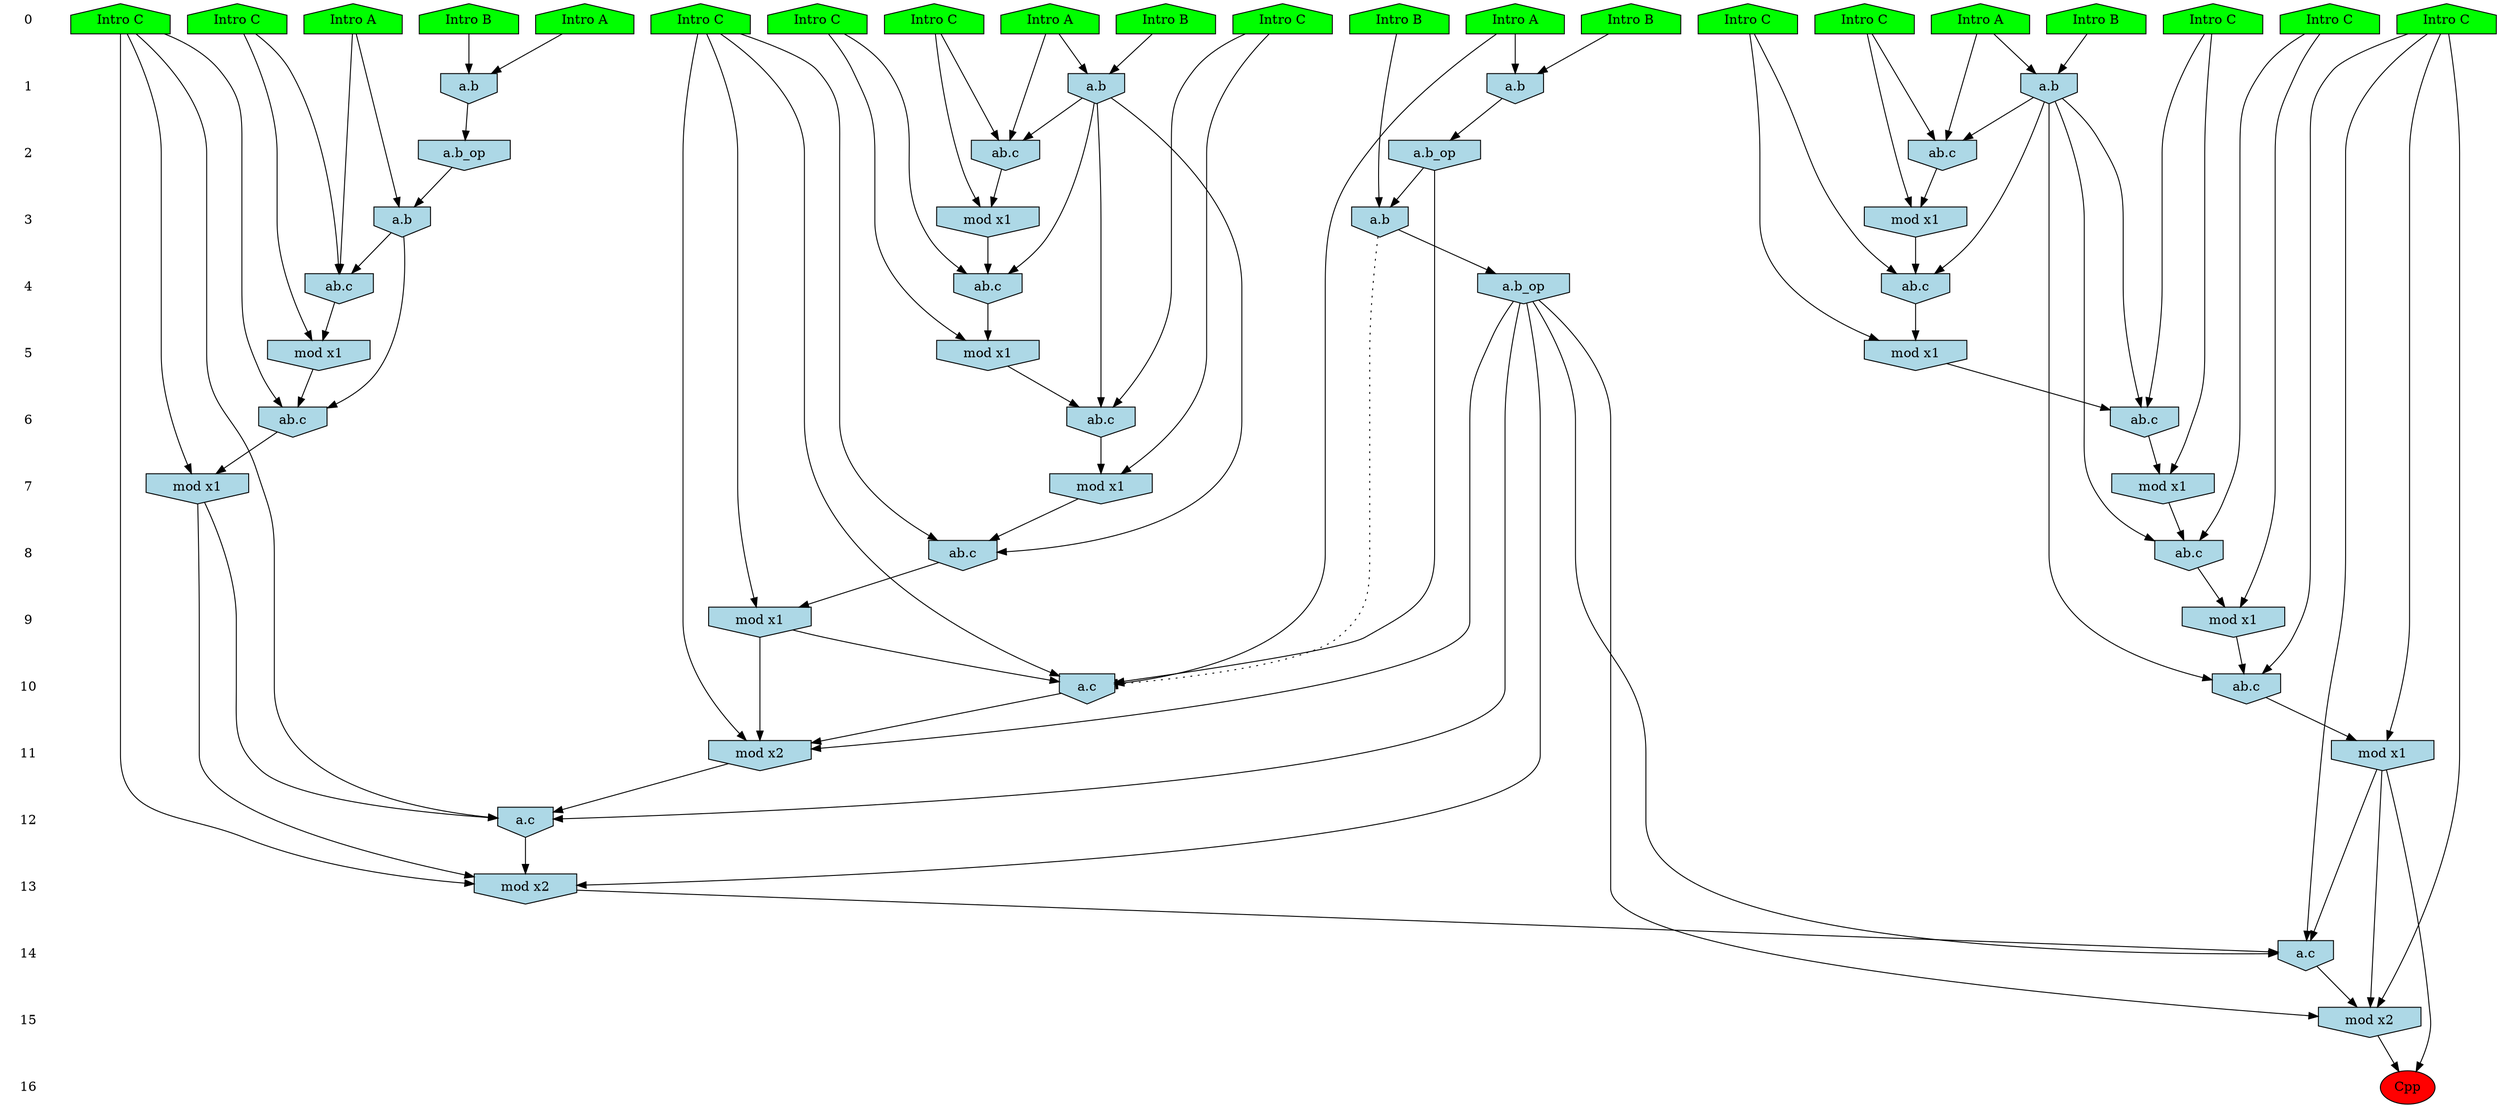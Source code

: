 /* Compression of 1 causal flows obtained in average at 1.637482E+01 t.u */
/* Compressed causal flows were: [2802] */
digraph G{
 ranksep=.5 ; 
{ rank = same ; "0" [shape=plaintext] ; node_1 [label ="Intro B", shape=house, style=filled, fillcolor=green] ;
node_2 [label ="Intro B", shape=house, style=filled, fillcolor=green] ;
node_3 [label ="Intro B", shape=house, style=filled, fillcolor=green] ;
node_4 [label ="Intro A", shape=house, style=filled, fillcolor=green] ;
node_5 [label ="Intro A", shape=house, style=filled, fillcolor=green] ;
node_6 [label ="Intro A", shape=house, style=filled, fillcolor=green] ;
node_7 [label ="Intro A", shape=house, style=filled, fillcolor=green] ;
node_8 [label ="Intro B", shape=house, style=filled, fillcolor=green] ;
node_9 [label ="Intro B", shape=house, style=filled, fillcolor=green] ;
node_10 [label ="Intro A", shape=house, style=filled, fillcolor=green] ;
node_11 [label ="Intro C", shape=house, style=filled, fillcolor=green] ;
node_12 [label ="Intro C", shape=house, style=filled, fillcolor=green] ;
node_13 [label ="Intro C", shape=house, style=filled, fillcolor=green] ;
node_14 [label ="Intro C", shape=house, style=filled, fillcolor=green] ;
node_15 [label ="Intro C", shape=house, style=filled, fillcolor=green] ;
node_16 [label ="Intro C", shape=house, style=filled, fillcolor=green] ;
node_17 [label ="Intro C", shape=house, style=filled, fillcolor=green] ;
node_18 [label ="Intro C", shape=house, style=filled, fillcolor=green] ;
node_19 [label ="Intro C", shape=house, style=filled, fillcolor=green] ;
node_20 [label ="Intro C", shape=house, style=filled, fillcolor=green] ;
node_21 [label ="Intro C", shape=house, style=filled, fillcolor=green] ;
}
{ rank = same ; "1" [shape=plaintext] ; node_22 [label="a.b", shape=invhouse, style=filled, fillcolor = lightblue] ;
node_23 [label="a.b", shape=invhouse, style=filled, fillcolor = lightblue] ;
node_24 [label="a.b", shape=invhouse, style=filled, fillcolor = lightblue] ;
node_31 [label="a.b", shape=invhouse, style=filled, fillcolor = lightblue] ;
}
{ rank = same ; "2" [shape=plaintext] ; node_25 [label="a.b_op", shape=invhouse, style=filled, fillcolor = lightblue] ;
node_26 [label="ab.c", shape=invhouse, style=filled, fillcolor = lightblue] ;
node_27 [label="ab.c", shape=invhouse, style=filled, fillcolor = lightblue] ;
node_41 [label="a.b_op", shape=invhouse, style=filled, fillcolor = lightblue] ;
}
{ rank = same ; "3" [shape=plaintext] ; node_28 [label="mod x1", shape=invhouse, style=filled, fillcolor = lightblue] ;
node_29 [label="mod x1", shape=invhouse, style=filled, fillcolor = lightblue] ;
node_46 [label="a.b", shape=invhouse, style=filled, fillcolor = lightblue] ;
node_47 [label="a.b", shape=invhouse, style=filled, fillcolor = lightblue] ;
}
{ rank = same ; "4" [shape=plaintext] ; node_30 [label="ab.c", shape=invhouse, style=filled, fillcolor = lightblue] ;
node_35 [label="ab.c", shape=invhouse, style=filled, fillcolor = lightblue] ;
node_49 [label="ab.c", shape=invhouse, style=filled, fillcolor = lightblue] ;
node_50 [label="a.b_op", shape=invhouse, style=filled, fillcolor = lightblue] ;
}
{ rank = same ; "5" [shape=plaintext] ; node_32 [label="mod x1", shape=invhouse, style=filled, fillcolor = lightblue] ;
node_39 [label="mod x1", shape=invhouse, style=filled, fillcolor = lightblue] ;
node_52 [label="mod x1", shape=invhouse, style=filled, fillcolor = lightblue] ;
}
{ rank = same ; "6" [shape=plaintext] ; node_33 [label="ab.c", shape=invhouse, style=filled, fillcolor = lightblue] ;
node_40 [label="ab.c", shape=invhouse, style=filled, fillcolor = lightblue] ;
node_53 [label="ab.c", shape=invhouse, style=filled, fillcolor = lightblue] ;
}
{ rank = same ; "7" [shape=plaintext] ; node_34 [label="mod x1", shape=invhouse, style=filled, fillcolor = lightblue] ;
node_42 [label="mod x1", shape=invhouse, style=filled, fillcolor = lightblue] ;
node_54 [label="mod x1", shape=invhouse, style=filled, fillcolor = lightblue] ;
}
{ rank = same ; "8" [shape=plaintext] ; node_36 [label="ab.c", shape=invhouse, style=filled, fillcolor = lightblue] ;
node_43 [label="ab.c", shape=invhouse, style=filled, fillcolor = lightblue] ;
}
{ rank = same ; "9" [shape=plaintext] ; node_37 [label="mod x1", shape=invhouse, style=filled, fillcolor = lightblue] ;
node_44 [label="mod x1", shape=invhouse, style=filled, fillcolor = lightblue] ;
}
{ rank = same ; "10" [shape=plaintext] ; node_38 [label="a.c", shape=invhouse, style=filled, fillcolor = lightblue] ;
node_45 [label="ab.c", shape=invhouse, style=filled, fillcolor = lightblue] ;
}
{ rank = same ; "11" [shape=plaintext] ; node_48 [label="mod x1", shape=invhouse, style=filled, fillcolor = lightblue] ;
node_51 [label="mod x2", shape=invhouse, style=filled, fillcolor = lightblue] ;
}
{ rank = same ; "12" [shape=plaintext] ; node_55 [label="a.c", shape=invhouse, style=filled, fillcolor = lightblue] ;
}
{ rank = same ; "13" [shape=plaintext] ; node_56 [label="mod x2", shape=invhouse, style=filled, fillcolor = lightblue] ;
}
{ rank = same ; "14" [shape=plaintext] ; node_57 [label="a.c", shape=invhouse, style=filled, fillcolor = lightblue] ;
}
{ rank = same ; "15" [shape=plaintext] ; node_58 [label="mod x2", shape=invhouse, style=filled, fillcolor = lightblue] ;
}
{ rank = same ; "16" [shape=plaintext] ; node_59 [label ="Cpp", style=filled, fillcolor=red] ;
}
"0" -> "1" [style="invis"]; 
"1" -> "2" [style="invis"]; 
"2" -> "3" [style="invis"]; 
"3" -> "4" [style="invis"]; 
"4" -> "5" [style="invis"]; 
"5" -> "6" [style="invis"]; 
"6" -> "7" [style="invis"]; 
"7" -> "8" [style="invis"]; 
"8" -> "9" [style="invis"]; 
"9" -> "10" [style="invis"]; 
"10" -> "11" [style="invis"]; 
"11" -> "12" [style="invis"]; 
"12" -> "13" [style="invis"]; 
"13" -> "14" [style="invis"]; 
"14" -> "15" [style="invis"]; 
"15" -> "16" [style="invis"]; 
node_4 -> node_22
node_8 -> node_22
node_1 -> node_23
node_7 -> node_23
node_6 -> node_24
node_9 -> node_24
node_22 -> node_25
node_6 -> node_26
node_19 -> node_26
node_24 -> node_26
node_7 -> node_27
node_17 -> node_27
node_23 -> node_27
node_19 -> node_28
node_26 -> node_28
node_17 -> node_29
node_27 -> node_29
node_14 -> node_30
node_24 -> node_30
node_28 -> node_30
node_3 -> node_31
node_5 -> node_31
node_14 -> node_32
node_30 -> node_32
node_18 -> node_33
node_24 -> node_33
node_32 -> node_33
node_18 -> node_34
node_33 -> node_34
node_20 -> node_35
node_23 -> node_35
node_29 -> node_35
node_15 -> node_36
node_24 -> node_36
node_34 -> node_36
node_15 -> node_37
node_36 -> node_37
node_4 -> node_38
node_15 -> node_38
node_25 -> node_38
node_37 -> node_38
node_20 -> node_39
node_35 -> node_39
node_12 -> node_40
node_23 -> node_40
node_39 -> node_40
node_31 -> node_41
node_12 -> node_42
node_40 -> node_42
node_11 -> node_43
node_23 -> node_43
node_42 -> node_43
node_11 -> node_44
node_43 -> node_44
node_16 -> node_45
node_23 -> node_45
node_44 -> node_45
node_2 -> node_46
node_25 -> node_46
node_10 -> node_47
node_41 -> node_47
node_16 -> node_48
node_45 -> node_48
node_10 -> node_49
node_13 -> node_49
node_47 -> node_49
node_46 -> node_50
node_15 -> node_51
node_37 -> node_51
node_38 -> node_51
node_50 -> node_51
node_13 -> node_52
node_49 -> node_52
node_21 -> node_53
node_47 -> node_53
node_52 -> node_53
node_21 -> node_54
node_53 -> node_54
node_21 -> node_55
node_50 -> node_55
node_51 -> node_55
node_54 -> node_55
node_21 -> node_56
node_50 -> node_56
node_54 -> node_56
node_55 -> node_56
node_16 -> node_57
node_48 -> node_57
node_50 -> node_57
node_56 -> node_57
node_16 -> node_58
node_48 -> node_58
node_50 -> node_58
node_57 -> node_58
node_48 -> node_59
node_58 -> node_59
node_46 -> node_38 [style=dotted, arrowhead = tee] 
}
/*
 Dot generation time: 0.000231
*/